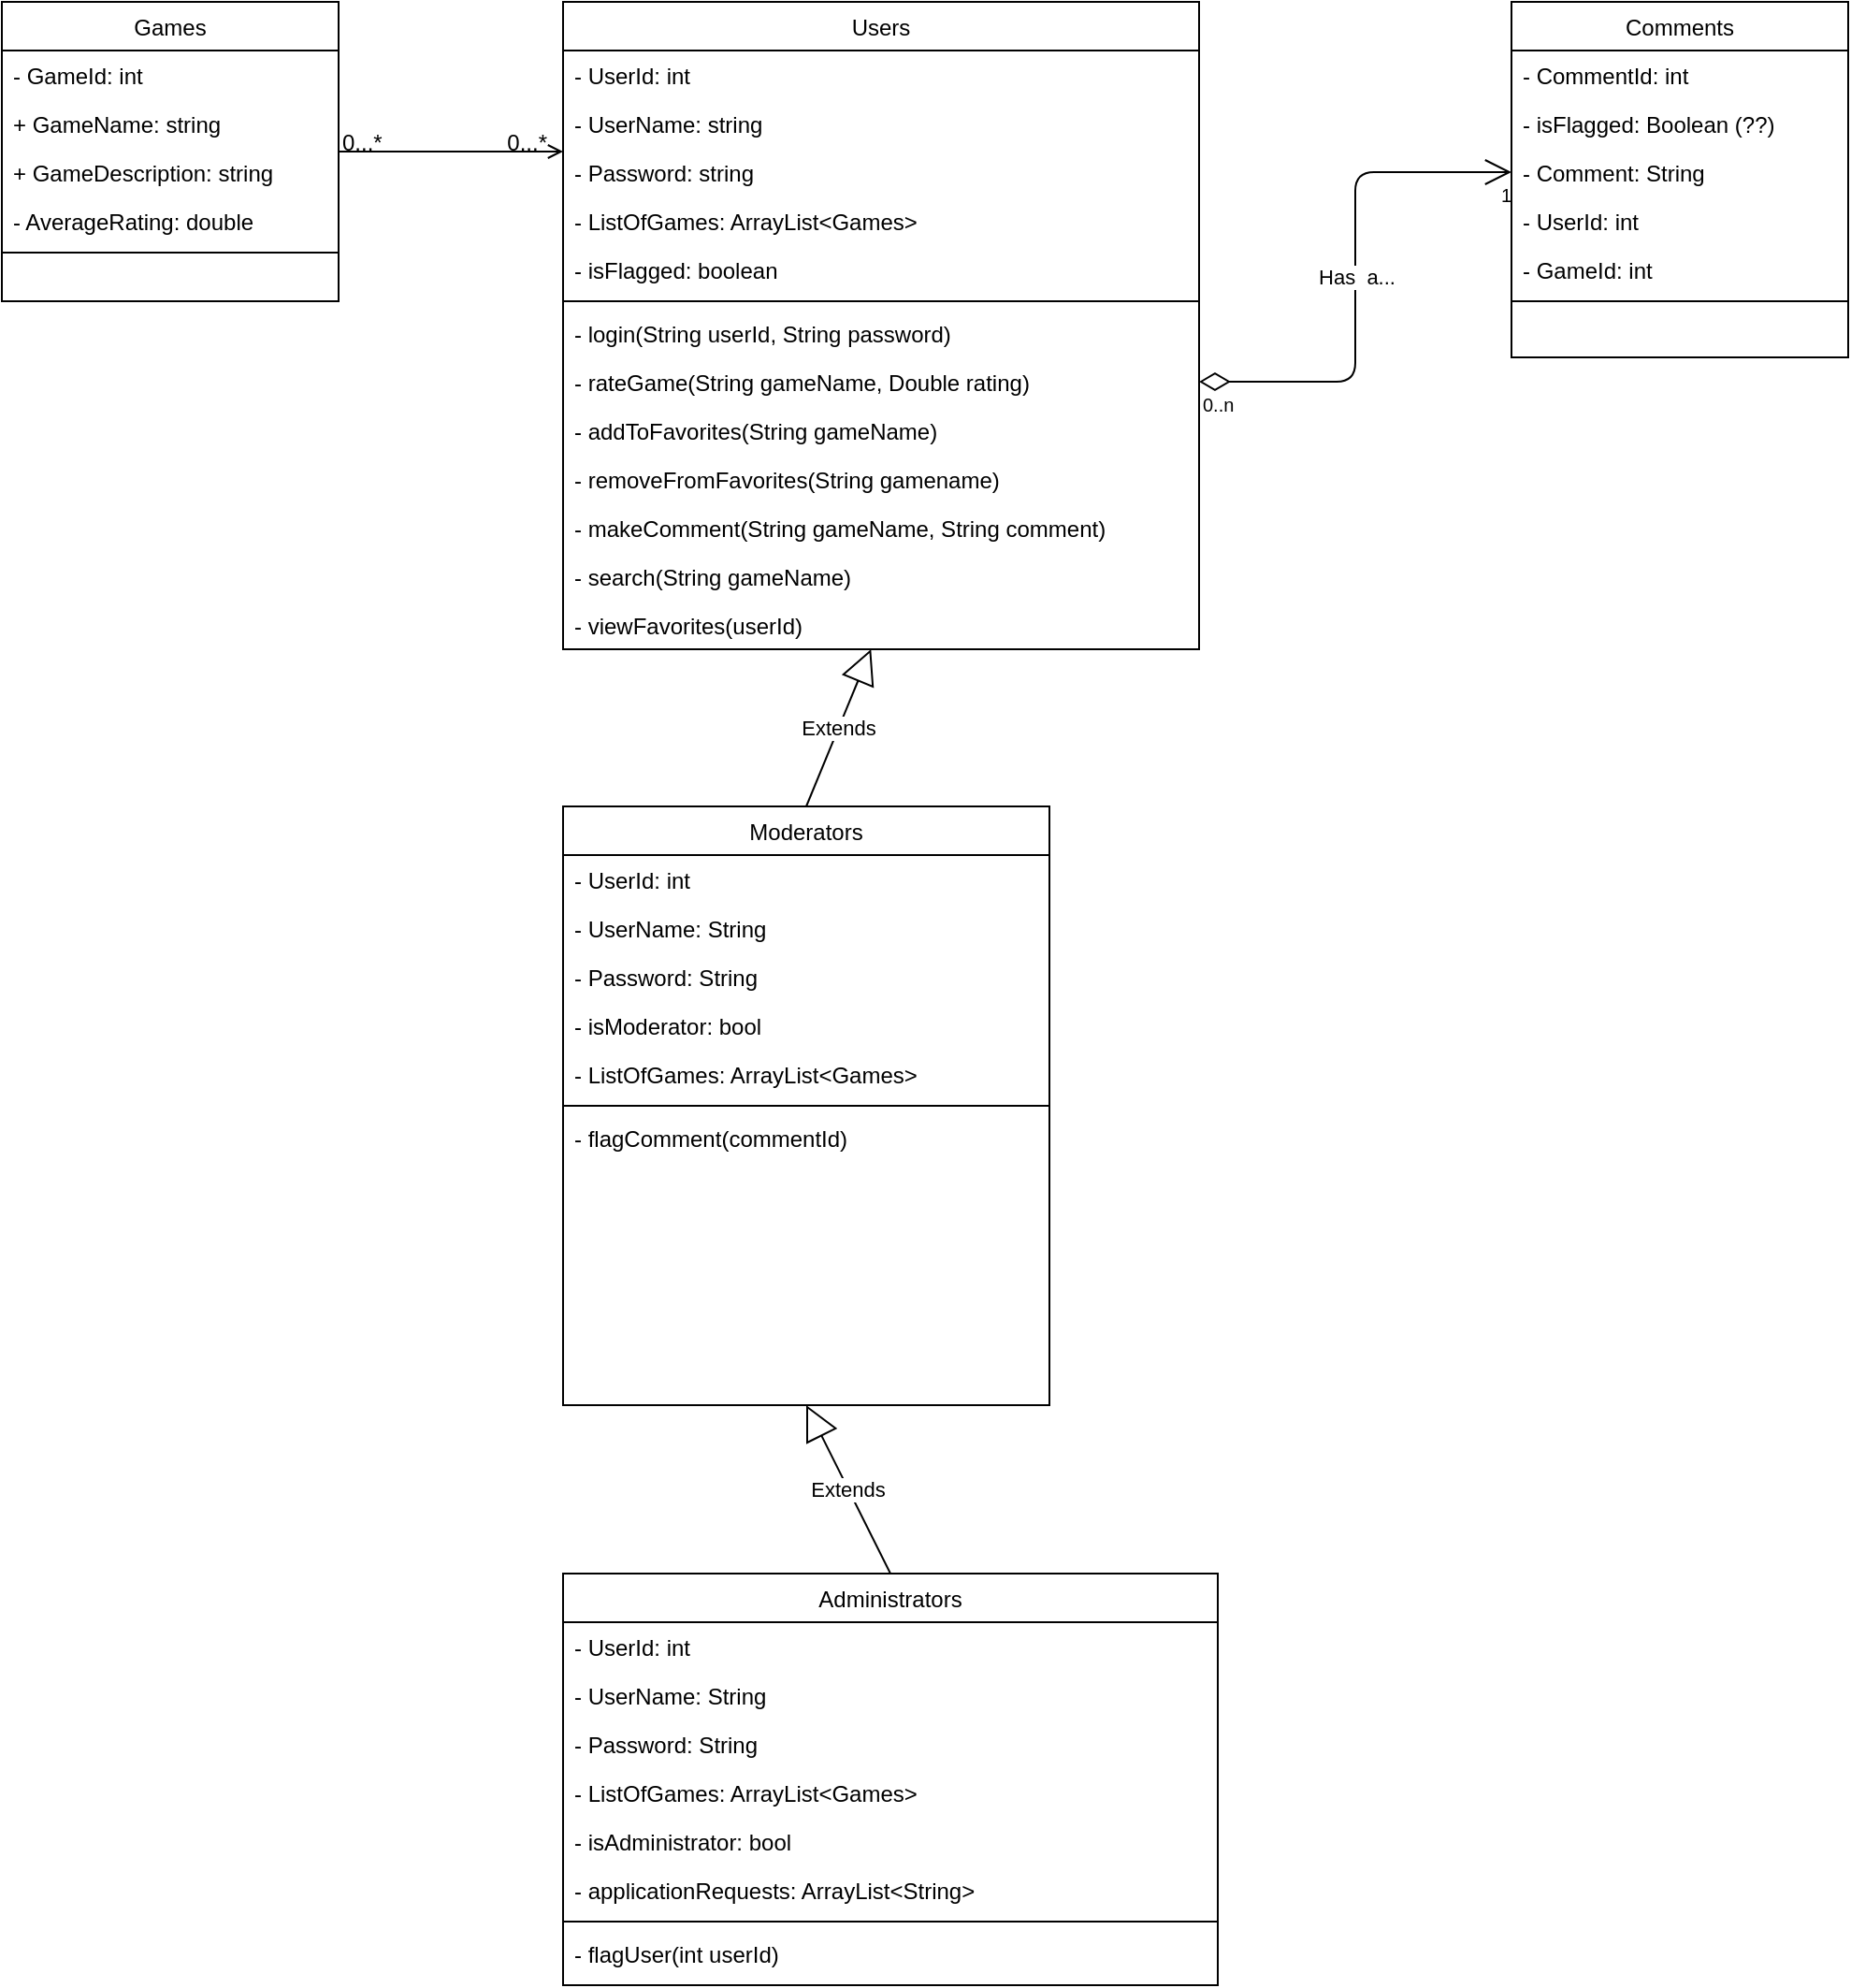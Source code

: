 <mxfile version="12.9.6" type="google"><diagram id="C5RBs43oDa-KdzZeNtuy" name="Page-1"><mxGraphModel dx="782" dy="389" grid="1" gridSize="10" guides="1" tooltips="1" connect="1" arrows="1" fold="1" page="1" pageScale="1" pageWidth="827" pageHeight="1169" math="0" shadow="0"><root><mxCell id="WIyWlLk6GJQsqaUBKTNV-0"/><mxCell id="WIyWlLk6GJQsqaUBKTNV-1" parent="WIyWlLk6GJQsqaUBKTNV-0"/><mxCell id="zkfFHV4jXpPFQw0GAbJ--26" value="" style="endArrow=open;shadow=0;strokeWidth=1;strokeColor=#000000;rounded=0;endFill=1;edgeStyle=elbowEdgeStyle;elbow=vertical;" parent="WIyWlLk6GJQsqaUBKTNV-1" source="zkfFHV4jXpPFQw0GAbJ--0" target="zkfFHV4jXpPFQw0GAbJ--17" edge="1"><mxGeometry x="0.5" y="41" relative="1" as="geometry"><mxPoint x="380" y="192" as="sourcePoint"/><mxPoint x="540" y="192" as="targetPoint"/><mxPoint x="-40" y="32" as="offset"/></mxGeometry></mxCell><mxCell id="zkfFHV4jXpPFQw0GAbJ--27" value="0...*" style="resizable=0;align=left;verticalAlign=bottom;labelBackgroundColor=none;fontSize=12;" parent="zkfFHV4jXpPFQw0GAbJ--26" connectable="0" vertex="1"><mxGeometry x="-1" relative="1" as="geometry"><mxPoint y="4" as="offset"/></mxGeometry></mxCell><mxCell id="zkfFHV4jXpPFQw0GAbJ--28" value="0...*" style="resizable=0;align=right;verticalAlign=bottom;labelBackgroundColor=none;fontSize=12;" parent="zkfFHV4jXpPFQw0GAbJ--26" connectable="0" vertex="1"><mxGeometry x="1" relative="1" as="geometry"><mxPoint x="-7" y="4" as="offset"/></mxGeometry></mxCell><mxCell id="2cDtbLpiBaqXxURsi9hA-29" value="Has&amp;nbsp; a..." style="endArrow=open;html=1;endSize=12;startArrow=diamondThin;startSize=14;startFill=0;edgeStyle=orthogonalEdgeStyle;exitX=1;exitY=0.5;exitDx=0;exitDy=0;entryX=0;entryY=0.5;entryDx=0;entryDy=0;" parent="WIyWlLk6GJQsqaUBKTNV-1" source="2cDtbLpiBaqXxURsi9hA-10" target="2cDtbLpiBaqXxURsi9hA-20" edge="1"><mxGeometry relative="1" as="geometry"><mxPoint x="650" y="240" as="sourcePoint"/><mxPoint x="810" y="240" as="targetPoint"/></mxGeometry></mxCell><mxCell id="2cDtbLpiBaqXxURsi9hA-30" value="0..n" style="resizable=0;html=1;align=left;verticalAlign=top;labelBackgroundColor=#ffffff;fontSize=10;" parent="2cDtbLpiBaqXxURsi9hA-29" connectable="0" vertex="1"><mxGeometry x="-1" relative="1" as="geometry"/></mxCell><mxCell id="2cDtbLpiBaqXxURsi9hA-31" value="1" style="resizable=0;html=1;align=right;verticalAlign=top;labelBackgroundColor=#ffffff;fontSize=10;" parent="2cDtbLpiBaqXxURsi9hA-29" connectable="0" vertex="1"><mxGeometry x="1" relative="1" as="geometry"/></mxCell><mxCell id="zkfFHV4jXpPFQw0GAbJ--0" value="Games" style="swimlane;fontStyle=0;align=center;verticalAlign=top;childLayout=stackLayout;horizontal=1;startSize=26;horizontalStack=0;resizeParent=1;resizeLast=0;collapsible=1;marginBottom=0;rounded=0;shadow=0;strokeWidth=1;swimlaneFillColor=none;" parent="WIyWlLk6GJQsqaUBKTNV-1" vertex="1"><mxGeometry x="20" y="120" width="180" height="160" as="geometry"><mxRectangle x="230" y="140" width="160" height="26" as="alternateBounds"/></mxGeometry></mxCell><mxCell id="zkfFHV4jXpPFQw0GAbJ--1" value="- GameId: int" style="text;align=left;verticalAlign=top;spacingLeft=4;spacingRight=4;overflow=hidden;rotatable=0;points=[[0,0.5],[1,0.5]];portConstraint=eastwest;" parent="zkfFHV4jXpPFQw0GAbJ--0" vertex="1"><mxGeometry y="26" width="180" height="26" as="geometry"/></mxCell><mxCell id="zkfFHV4jXpPFQw0GAbJ--2" value="+ GameName: string" style="text;align=left;verticalAlign=top;spacingLeft=4;spacingRight=4;overflow=hidden;rotatable=0;points=[[0,0.5],[1,0.5]];portConstraint=eastwest;rounded=0;shadow=0;html=0;" parent="zkfFHV4jXpPFQw0GAbJ--0" vertex="1"><mxGeometry y="52" width="180" height="26" as="geometry"/></mxCell><mxCell id="zkfFHV4jXpPFQw0GAbJ--3" value="+ GameDescription: string" style="text;align=left;verticalAlign=top;spacingLeft=4;spacingRight=4;overflow=hidden;rotatable=0;points=[[0,0.5],[1,0.5]];portConstraint=eastwest;rounded=0;shadow=0;html=0;" parent="zkfFHV4jXpPFQw0GAbJ--0" vertex="1"><mxGeometry y="78" width="180" height="26" as="geometry"/></mxCell><mxCell id="zkfFHV4jXpPFQw0GAbJ--5" value="- AverageRating: double" style="text;align=left;verticalAlign=top;spacingLeft=4;spacingRight=4;overflow=hidden;rotatable=0;points=[[0,0.5],[1,0.5]];portConstraint=eastwest;" parent="zkfFHV4jXpPFQw0GAbJ--0" vertex="1"><mxGeometry y="104" width="180" height="26" as="geometry"/></mxCell><mxCell id="2cDtbLpiBaqXxURsi9hA-7" value="" style="line;html=1;strokeWidth=1;align=left;verticalAlign=middle;spacingTop=-1;spacingLeft=3;spacingRight=3;rotatable=0;labelPosition=right;points=[];portConstraint=eastwest;" parent="zkfFHV4jXpPFQw0GAbJ--0" vertex="1"><mxGeometry y="130" width="180" height="8" as="geometry"/></mxCell><mxCell id="zkfFHV4jXpPFQw0GAbJ--17" value="Users" style="swimlane;fontStyle=0;align=center;verticalAlign=top;childLayout=stackLayout;horizontal=1;startSize=26;horizontalStack=0;resizeParent=1;resizeLast=0;collapsible=1;marginBottom=0;rounded=0;shadow=0;strokeWidth=1;" parent="WIyWlLk6GJQsqaUBKTNV-1" vertex="1"><mxGeometry x="320" y="120" width="340" height="346" as="geometry"><mxRectangle x="550" y="140" width="160" height="26" as="alternateBounds"/></mxGeometry></mxCell><mxCell id="zkfFHV4jXpPFQw0GAbJ--18" value="- UserId: int" style="text;align=left;verticalAlign=top;spacingLeft=4;spacingRight=4;overflow=hidden;rotatable=0;points=[[0,0.5],[1,0.5]];portConstraint=eastwest;" parent="zkfFHV4jXpPFQw0GAbJ--17" vertex="1"><mxGeometry y="26" width="340" height="26" as="geometry"/></mxCell><mxCell id="zkfFHV4jXpPFQw0GAbJ--19" value="- UserName: string" style="text;align=left;verticalAlign=top;spacingLeft=4;spacingRight=4;overflow=hidden;rotatable=0;points=[[0,0.5],[1,0.5]];portConstraint=eastwest;rounded=0;shadow=0;html=0;" parent="zkfFHV4jXpPFQw0GAbJ--17" vertex="1"><mxGeometry y="52" width="340" height="26" as="geometry"/></mxCell><mxCell id="zkfFHV4jXpPFQw0GAbJ--20" value="- Password: string" style="text;align=left;verticalAlign=top;spacingLeft=4;spacingRight=4;overflow=hidden;rotatable=0;points=[[0,0.5],[1,0.5]];portConstraint=eastwest;rounded=0;shadow=0;html=0;" parent="zkfFHV4jXpPFQw0GAbJ--17" vertex="1"><mxGeometry y="78" width="340" height="26" as="geometry"/></mxCell><mxCell id="zkfFHV4jXpPFQw0GAbJ--21" value="- ListOfGames: ArrayList&lt;Games&gt;" style="text;align=left;verticalAlign=top;spacingLeft=4;spacingRight=4;overflow=hidden;rotatable=0;points=[[0,0.5],[1,0.5]];portConstraint=eastwest;rounded=0;shadow=0;html=0;" parent="zkfFHV4jXpPFQw0GAbJ--17" vertex="1"><mxGeometry y="104" width="340" height="26" as="geometry"/></mxCell><mxCell id="X1eUKRx2EVZSSltGkE5w-2" value="- isFlagged: boolean" style="text;align=left;verticalAlign=top;spacingLeft=4;spacingRight=4;overflow=hidden;rotatable=0;points=[[0,0.5],[1,0.5]];portConstraint=eastwest;rounded=0;shadow=0;html=0;" vertex="1" parent="zkfFHV4jXpPFQw0GAbJ--17"><mxGeometry y="130" width="340" height="26" as="geometry"/></mxCell><mxCell id="zkfFHV4jXpPFQw0GAbJ--23" value="" style="line;html=1;strokeWidth=1;align=left;verticalAlign=middle;spacingTop=-1;spacingLeft=3;spacingRight=3;rotatable=0;labelPosition=right;points=[];portConstraint=eastwest;" parent="zkfFHV4jXpPFQw0GAbJ--17" vertex="1"><mxGeometry y="156" width="340" height="8" as="geometry"/></mxCell><mxCell id="zkfFHV4jXpPFQw0GAbJ--25" value="- login(String userId, String password)" style="text;align=left;verticalAlign=top;spacingLeft=4;spacingRight=4;overflow=hidden;rotatable=0;points=[[0,0.5],[1,0.5]];portConstraint=eastwest;" parent="zkfFHV4jXpPFQw0GAbJ--17" vertex="1"><mxGeometry y="164" width="340" height="26" as="geometry"/></mxCell><mxCell id="2cDtbLpiBaqXxURsi9hA-10" value="- rateGame(String gameName, Double rating)" style="text;align=left;verticalAlign=top;spacingLeft=4;spacingRight=4;overflow=hidden;rotatable=0;points=[[0,0.5],[1,0.5]];portConstraint=eastwest;" parent="zkfFHV4jXpPFQw0GAbJ--17" vertex="1"><mxGeometry y="190" width="340" height="26" as="geometry"/></mxCell><mxCell id="2cDtbLpiBaqXxURsi9hA-11" value="- addToFavorites(String gameName)" style="text;align=left;verticalAlign=top;spacingLeft=4;spacingRight=4;overflow=hidden;rotatable=0;points=[[0,0.5],[1,0.5]];portConstraint=eastwest;" parent="zkfFHV4jXpPFQw0GAbJ--17" vertex="1"><mxGeometry y="216" width="340" height="26" as="geometry"/></mxCell><mxCell id="2cDtbLpiBaqXxURsi9hA-12" value="- removeFromFavorites(String gamename)" style="text;align=left;verticalAlign=top;spacingLeft=4;spacingRight=4;overflow=hidden;rotatable=0;points=[[0,0.5],[1,0.5]];portConstraint=eastwest;" parent="zkfFHV4jXpPFQw0GAbJ--17" vertex="1"><mxGeometry y="242" width="340" height="26" as="geometry"/></mxCell><mxCell id="2cDtbLpiBaqXxURsi9hA-14" value="- makeComment(String gameName, String comment)" style="text;align=left;verticalAlign=top;spacingLeft=4;spacingRight=4;overflow=hidden;rotatable=0;points=[[0,0.5],[1,0.5]];portConstraint=eastwest;" parent="zkfFHV4jXpPFQw0GAbJ--17" vertex="1"><mxGeometry y="268" width="340" height="26" as="geometry"/></mxCell><mxCell id="2cDtbLpiBaqXxURsi9hA-15" value="- search(String gameName)" style="text;align=left;verticalAlign=top;spacingLeft=4;spacingRight=4;overflow=hidden;rotatable=0;points=[[0,0.5],[1,0.5]];portConstraint=eastwest;" parent="zkfFHV4jXpPFQw0GAbJ--17" vertex="1"><mxGeometry y="294" width="340" height="26" as="geometry"/></mxCell><mxCell id="2cDtbLpiBaqXxURsi9hA-16" value="- viewFavorites(userId)" style="text;align=left;verticalAlign=top;spacingLeft=4;spacingRight=4;overflow=hidden;rotatable=0;points=[[0,0.5],[1,0.5]];portConstraint=eastwest;" parent="zkfFHV4jXpPFQw0GAbJ--17" vertex="1"><mxGeometry y="320" width="340" height="26" as="geometry"/></mxCell><mxCell id="2cDtbLpiBaqXxURsi9hA-17" value="Comments" style="swimlane;fontStyle=0;align=center;verticalAlign=top;childLayout=stackLayout;horizontal=1;startSize=26;horizontalStack=0;resizeParent=1;resizeLast=0;collapsible=1;marginBottom=0;rounded=0;shadow=0;strokeWidth=1;swimlaneFillColor=none;" parent="WIyWlLk6GJQsqaUBKTNV-1" vertex="1"><mxGeometry x="827" y="120" width="180" height="190" as="geometry"><mxRectangle x="230" y="140" width="160" height="26" as="alternateBounds"/></mxGeometry></mxCell><mxCell id="2cDtbLpiBaqXxURsi9hA-18" value="- CommentId: int" style="text;align=left;verticalAlign=top;spacingLeft=4;spacingRight=4;overflow=hidden;rotatable=0;points=[[0,0.5],[1,0.5]];portConstraint=eastwest;" parent="2cDtbLpiBaqXxURsi9hA-17" vertex="1"><mxGeometry y="26" width="180" height="26" as="geometry"/></mxCell><mxCell id="2cDtbLpiBaqXxURsi9hA-19" value="- isFlagged: Boolean (??)" style="text;align=left;verticalAlign=top;spacingLeft=4;spacingRight=4;overflow=hidden;rotatable=0;points=[[0,0.5],[1,0.5]];portConstraint=eastwest;rounded=0;shadow=0;html=0;" parent="2cDtbLpiBaqXxURsi9hA-17" vertex="1"><mxGeometry y="52" width="180" height="26" as="geometry"/></mxCell><mxCell id="2cDtbLpiBaqXxURsi9hA-20" value="- Comment: String" style="text;align=left;verticalAlign=top;spacingLeft=4;spacingRight=4;overflow=hidden;rotatable=0;points=[[0,0.5],[1,0.5]];portConstraint=eastwest;rounded=0;shadow=0;html=0;" parent="2cDtbLpiBaqXxURsi9hA-17" vertex="1"><mxGeometry y="78" width="180" height="26" as="geometry"/></mxCell><mxCell id="2cDtbLpiBaqXxURsi9hA-21" value="- UserId: int" style="text;align=left;verticalAlign=top;spacingLeft=4;spacingRight=4;overflow=hidden;rotatable=0;points=[[0,0.5],[1,0.5]];portConstraint=eastwest;" parent="2cDtbLpiBaqXxURsi9hA-17" vertex="1"><mxGeometry y="104" width="180" height="26" as="geometry"/></mxCell><mxCell id="2cDtbLpiBaqXxURsi9hA-22" value="- GameId: int" style="text;align=left;verticalAlign=top;spacingLeft=4;spacingRight=4;overflow=hidden;rotatable=0;points=[[0,0.5],[1,0.5]];portConstraint=eastwest;rounded=0;shadow=0;html=0;" parent="2cDtbLpiBaqXxURsi9hA-17" vertex="1"><mxGeometry y="130" width="180" height="26" as="geometry"/></mxCell><mxCell id="2cDtbLpiBaqXxURsi9hA-23" value="" style="line;html=1;strokeWidth=1;align=left;verticalAlign=middle;spacingTop=-1;spacingLeft=3;spacingRight=3;rotatable=0;labelPosition=right;points=[];portConstraint=eastwest;" parent="2cDtbLpiBaqXxURsi9hA-17" vertex="1"><mxGeometry y="156" width="180" height="8" as="geometry"/></mxCell><mxCell id="2cDtbLpiBaqXxURsi9hA-48" value="Extends" style="endArrow=block;endSize=16;endFill=0;html=1;exitX=0.5;exitY=0;exitDx=0;exitDy=0;" parent="WIyWlLk6GJQsqaUBKTNV-1" source="2cDtbLpiBaqXxURsi9hA-32" target="2cDtbLpiBaqXxURsi9hA-16" edge="1"><mxGeometry width="160" relative="1" as="geometry"><mxPoint x="400" y="510" as="sourcePoint"/><mxPoint x="483" y="470" as="targetPoint"/></mxGeometry></mxCell><mxCell id="2cDtbLpiBaqXxURsi9hA-32" value="Moderators" style="swimlane;fontStyle=0;align=center;verticalAlign=top;childLayout=stackLayout;horizontal=1;startSize=26;horizontalStack=0;resizeParent=1;resizeLast=0;collapsible=1;marginBottom=0;rounded=0;shadow=0;strokeWidth=1;swimlaneFillColor=none;" parent="WIyWlLk6GJQsqaUBKTNV-1" vertex="1"><mxGeometry x="320" y="550" width="260" height="320" as="geometry"><mxRectangle x="230" y="140" width="160" height="26" as="alternateBounds"/></mxGeometry></mxCell><mxCell id="2cDtbLpiBaqXxURsi9hA-33" value="- UserId: int" style="text;align=left;verticalAlign=top;spacingLeft=4;spacingRight=4;overflow=hidden;rotatable=0;points=[[0,0.5],[1,0.5]];portConstraint=eastwest;" parent="2cDtbLpiBaqXxURsi9hA-32" vertex="1"><mxGeometry y="26" width="260" height="26" as="geometry"/></mxCell><mxCell id="2cDtbLpiBaqXxURsi9hA-34" value="- UserName: String" style="text;align=left;verticalAlign=top;spacingLeft=4;spacingRight=4;overflow=hidden;rotatable=0;points=[[0,0.5],[1,0.5]];portConstraint=eastwest;rounded=0;shadow=0;html=0;" parent="2cDtbLpiBaqXxURsi9hA-32" vertex="1"><mxGeometry y="52" width="260" height="26" as="geometry"/></mxCell><mxCell id="2cDtbLpiBaqXxURsi9hA-35" value="- Password: String" style="text;align=left;verticalAlign=top;spacingLeft=4;spacingRight=4;overflow=hidden;rotatable=0;points=[[0,0.5],[1,0.5]];portConstraint=eastwest;rounded=0;shadow=0;html=0;" parent="2cDtbLpiBaqXxURsi9hA-32" vertex="1"><mxGeometry y="78" width="260" height="26" as="geometry"/></mxCell><mxCell id="2cDtbLpiBaqXxURsi9hA-64" value="- isModerator: bool" style="text;align=left;verticalAlign=top;spacingLeft=4;spacingRight=4;overflow=hidden;rotatable=0;points=[[0,0.5],[1,0.5]];portConstraint=eastwest;" parent="2cDtbLpiBaqXxURsi9hA-32" vertex="1"><mxGeometry y="104" width="260" height="26" as="geometry"/></mxCell><mxCell id="2cDtbLpiBaqXxURsi9hA-36" value="- ListOfGames: ArrayList&lt;Games&gt;" style="text;align=left;verticalAlign=top;spacingLeft=4;spacingRight=4;overflow=hidden;rotatable=0;points=[[0,0.5],[1,0.5]];portConstraint=eastwest;" parent="2cDtbLpiBaqXxURsi9hA-32" vertex="1"><mxGeometry y="130" width="260" height="26" as="geometry"/></mxCell><mxCell id="2cDtbLpiBaqXxURsi9hA-38" value="" style="line;html=1;strokeWidth=1;align=left;verticalAlign=middle;spacingTop=-1;spacingLeft=3;spacingRight=3;rotatable=0;labelPosition=right;points=[];portConstraint=eastwest;" parent="2cDtbLpiBaqXxURsi9hA-32" vertex="1"><mxGeometry y="156" width="260" height="8" as="geometry"/></mxCell><mxCell id="2cDtbLpiBaqXxURsi9hA-44" value="- flagComment(commentId)" style="text;align=left;verticalAlign=top;spacingLeft=4;spacingRight=4;overflow=hidden;rotatable=0;points=[[0,0.5],[1,0.5]];portConstraint=eastwest;rounded=0;shadow=0;html=0;strokeColor=none;" parent="2cDtbLpiBaqXxURsi9hA-32" vertex="1"><mxGeometry y="164" width="260" height="26" as="geometry"/></mxCell><mxCell id="2cDtbLpiBaqXxURsi9hA-61" value="Extends" style="endArrow=block;endSize=16;endFill=0;html=1;exitX=0.5;exitY=0;exitDx=0;exitDy=0;" parent="WIyWlLk6GJQsqaUBKTNV-1" source="2cDtbLpiBaqXxURsi9hA-49" edge="1"><mxGeometry width="160" relative="1" as="geometry"><mxPoint x="430.0" y="928" as="sourcePoint"/><mxPoint x="450" y="870" as="targetPoint"/></mxGeometry></mxCell><mxCell id="2cDtbLpiBaqXxURsi9hA-49" value="Administrators" style="swimlane;fontStyle=0;align=center;verticalAlign=top;childLayout=stackLayout;horizontal=1;startSize=26;horizontalStack=0;resizeParent=1;resizeLast=0;collapsible=1;marginBottom=0;rounded=0;shadow=0;strokeWidth=1;swimlaneFillColor=none;" parent="WIyWlLk6GJQsqaUBKTNV-1" vertex="1"><mxGeometry x="320" y="960" width="350" height="220" as="geometry"><mxRectangle x="230" y="140" width="160" height="26" as="alternateBounds"/></mxGeometry></mxCell><mxCell id="2cDtbLpiBaqXxURsi9hA-50" value="- UserId: int" style="text;align=left;verticalAlign=top;spacingLeft=4;spacingRight=4;overflow=hidden;rotatable=0;points=[[0,0.5],[1,0.5]];portConstraint=eastwest;" parent="2cDtbLpiBaqXxURsi9hA-49" vertex="1"><mxGeometry y="26" width="350" height="26" as="geometry"/></mxCell><mxCell id="2cDtbLpiBaqXxURsi9hA-51" value="- UserName: String" style="text;align=left;verticalAlign=top;spacingLeft=4;spacingRight=4;overflow=hidden;rotatable=0;points=[[0,0.5],[1,0.5]];portConstraint=eastwest;rounded=0;shadow=0;html=0;" parent="2cDtbLpiBaqXxURsi9hA-49" vertex="1"><mxGeometry y="52" width="350" height="26" as="geometry"/></mxCell><mxCell id="2cDtbLpiBaqXxURsi9hA-52" value="- Password: String" style="text;align=left;verticalAlign=top;spacingLeft=4;spacingRight=4;overflow=hidden;rotatable=0;points=[[0,0.5],[1,0.5]];portConstraint=eastwest;rounded=0;shadow=0;html=0;" parent="2cDtbLpiBaqXxURsi9hA-49" vertex="1"><mxGeometry y="78" width="350" height="26" as="geometry"/></mxCell><mxCell id="2cDtbLpiBaqXxURsi9hA-53" value="- ListOfGames: ArrayList&lt;Games&gt;" style="text;align=left;verticalAlign=top;spacingLeft=4;spacingRight=4;overflow=hidden;rotatable=0;points=[[0,0.5],[1,0.5]];portConstraint=eastwest;" parent="2cDtbLpiBaqXxURsi9hA-49" vertex="1"><mxGeometry y="104" width="350" height="26" as="geometry"/></mxCell><mxCell id="2cDtbLpiBaqXxURsi9hA-63" value="- isAdministrator: bool" style="text;align=left;verticalAlign=top;spacingLeft=4;spacingRight=4;overflow=hidden;rotatable=0;points=[[0,0.5],[1,0.5]];portConstraint=eastwest;" parent="2cDtbLpiBaqXxURsi9hA-49" vertex="1"><mxGeometry y="130" width="350" height="26" as="geometry"/></mxCell><mxCell id="2cDtbLpiBaqXxURsi9hA-66" value="- applicationRequests: ArrayList&lt;String&gt;" style="text;align=left;verticalAlign=top;spacingLeft=4;spacingRight=4;overflow=hidden;rotatable=0;points=[[0,0.5],[1,0.5]];portConstraint=eastwest;" parent="2cDtbLpiBaqXxURsi9hA-49" vertex="1"><mxGeometry y="156" width="350" height="26" as="geometry"/></mxCell><mxCell id="2cDtbLpiBaqXxURsi9hA-54" value="" style="line;html=1;strokeWidth=1;align=left;verticalAlign=middle;spacingTop=-1;spacingLeft=3;spacingRight=3;rotatable=0;labelPosition=right;points=[];portConstraint=eastwest;" parent="2cDtbLpiBaqXxURsi9hA-49" vertex="1"><mxGeometry y="182" width="350" height="8" as="geometry"/></mxCell><mxCell id="2cDtbLpiBaqXxURsi9hA-68" value="- flagUser(int userId)" style="text;align=left;verticalAlign=top;spacingLeft=4;spacingRight=4;overflow=hidden;rotatable=0;points=[[0,0.5],[1,0.5]];portConstraint=eastwest;rounded=0;shadow=0;html=0;strokeColor=none;" parent="2cDtbLpiBaqXxURsi9hA-49" vertex="1"><mxGeometry y="190" width="350" height="26" as="geometry"/></mxCell></root></mxGraphModel></diagram></mxfile>